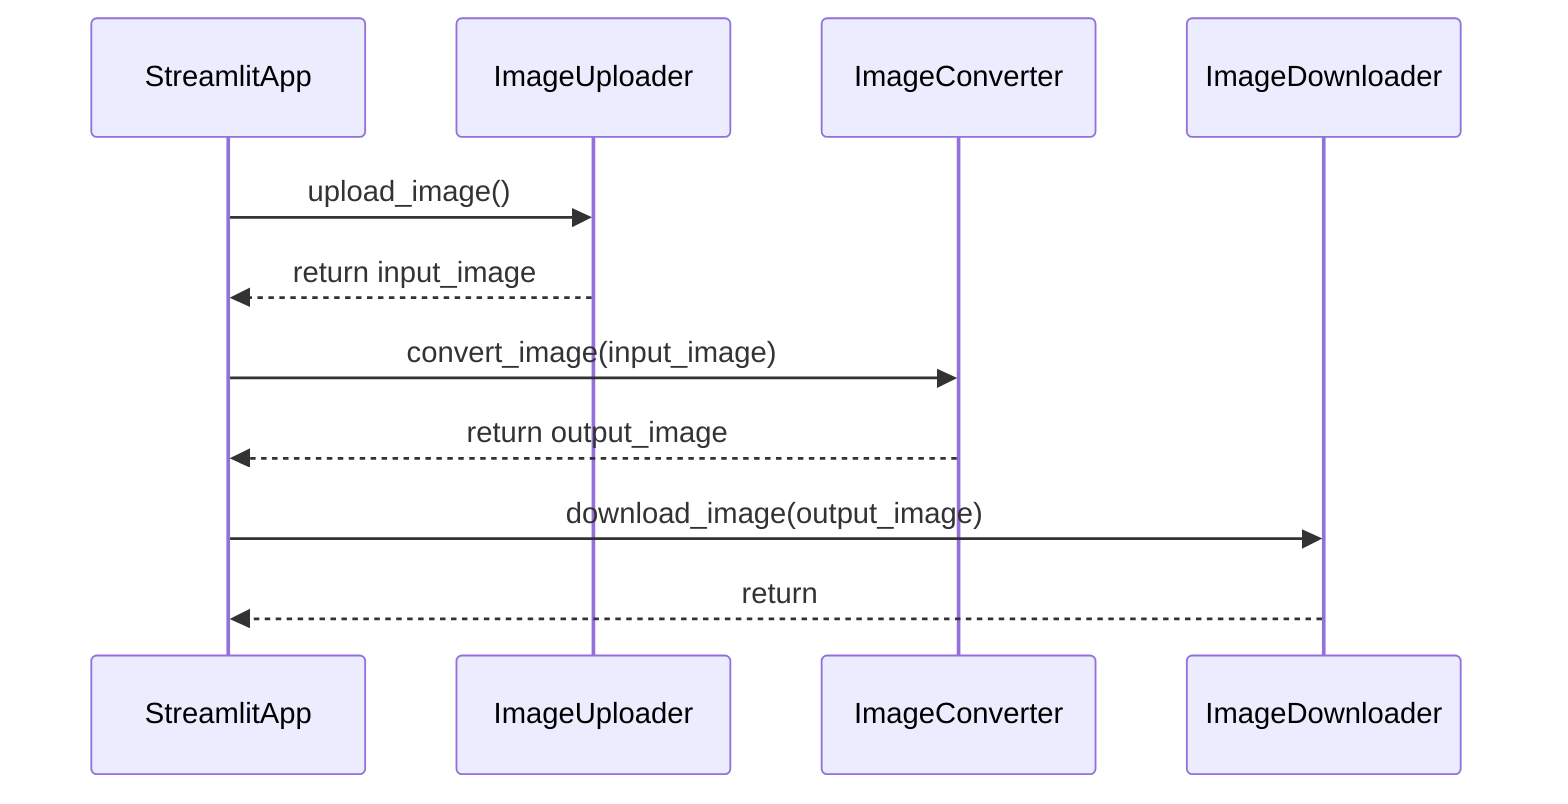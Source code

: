 sequenceDiagram
    participant SA as StreamlitApp
    participant IU as ImageUploader
    participant IC as ImageConverter
    participant ID as ImageDownloader
    SA->>IU: upload_image()
    IU-->>SA: return input_image
    SA->>IC: convert_image(input_image)
    IC-->>SA: return output_image
    SA->>ID: download_image(output_image)
    ID-->>SA: return